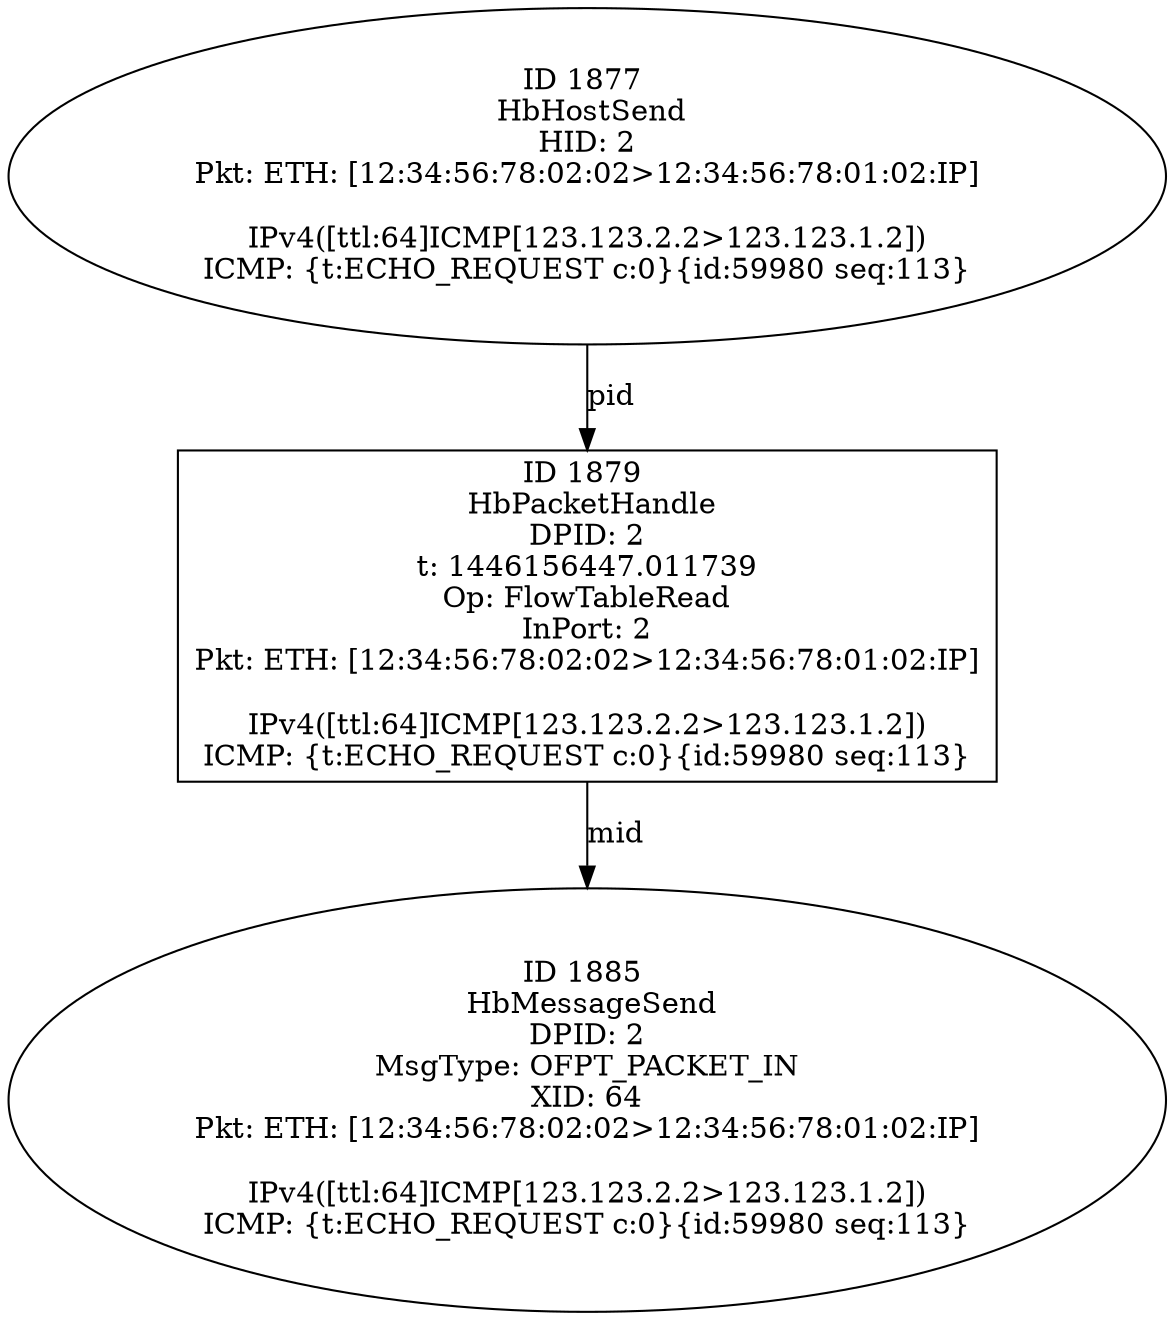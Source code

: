 strict digraph G {
1879 [shape=box, event=<hb_events.HbPacketHandle object at 0x10f131890>, label="ID 1879 
 HbPacketHandle
DPID: 2
t: 1446156447.011739
Op: FlowTableRead
InPort: 2
Pkt: ETH: [12:34:56:78:02:02>12:34:56:78:01:02:IP]

IPv4([ttl:64]ICMP[123.123.2.2>123.123.1.2])
ICMP: {t:ECHO_REQUEST c:0}{id:59980 seq:113}"];
1877 [shape=oval, event=<hb_events.HbHostSend object at 0x10f131110>, label="ID 1877 
 HbHostSend
HID: 2
Pkt: ETH: [12:34:56:78:02:02>12:34:56:78:01:02:IP]

IPv4([ttl:64]ICMP[123.123.2.2>123.123.1.2])
ICMP: {t:ECHO_REQUEST c:0}{id:59980 seq:113}"];
1885 [shape=oval, event=<hb_events.HbMessageSend object at 0x10f131fd0>, label="ID 1885 
 HbMessageSend
DPID: 2
MsgType: OFPT_PACKET_IN
XID: 64
Pkt: ETH: [12:34:56:78:02:02>12:34:56:78:01:02:IP]

IPv4([ttl:64]ICMP[123.123.2.2>123.123.1.2])
ICMP: {t:ECHO_REQUEST c:0}{id:59980 seq:113}"];
1877 -> 1879  [rel=pid, label=pid];
1879 -> 1885  [rel=mid, label=mid];
}
